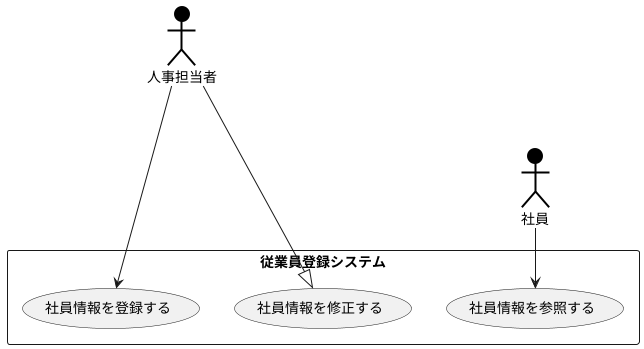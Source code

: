 @startuml ユースケース図
actor 人事担当者 #000000;line:black;line.bold;
actor 社員 #000000;line:black;line.bold;
rectangle 従業員登録システム{
usecase 社員情報を登録する
usecase 社員情報を参照する
usecase 社員情報を修正する
}
社員 --> 社員情報を参照する
人事担当者 ---> 社員情報を登録する
人事担当者 --|> 社員情報を修正する
@enduml